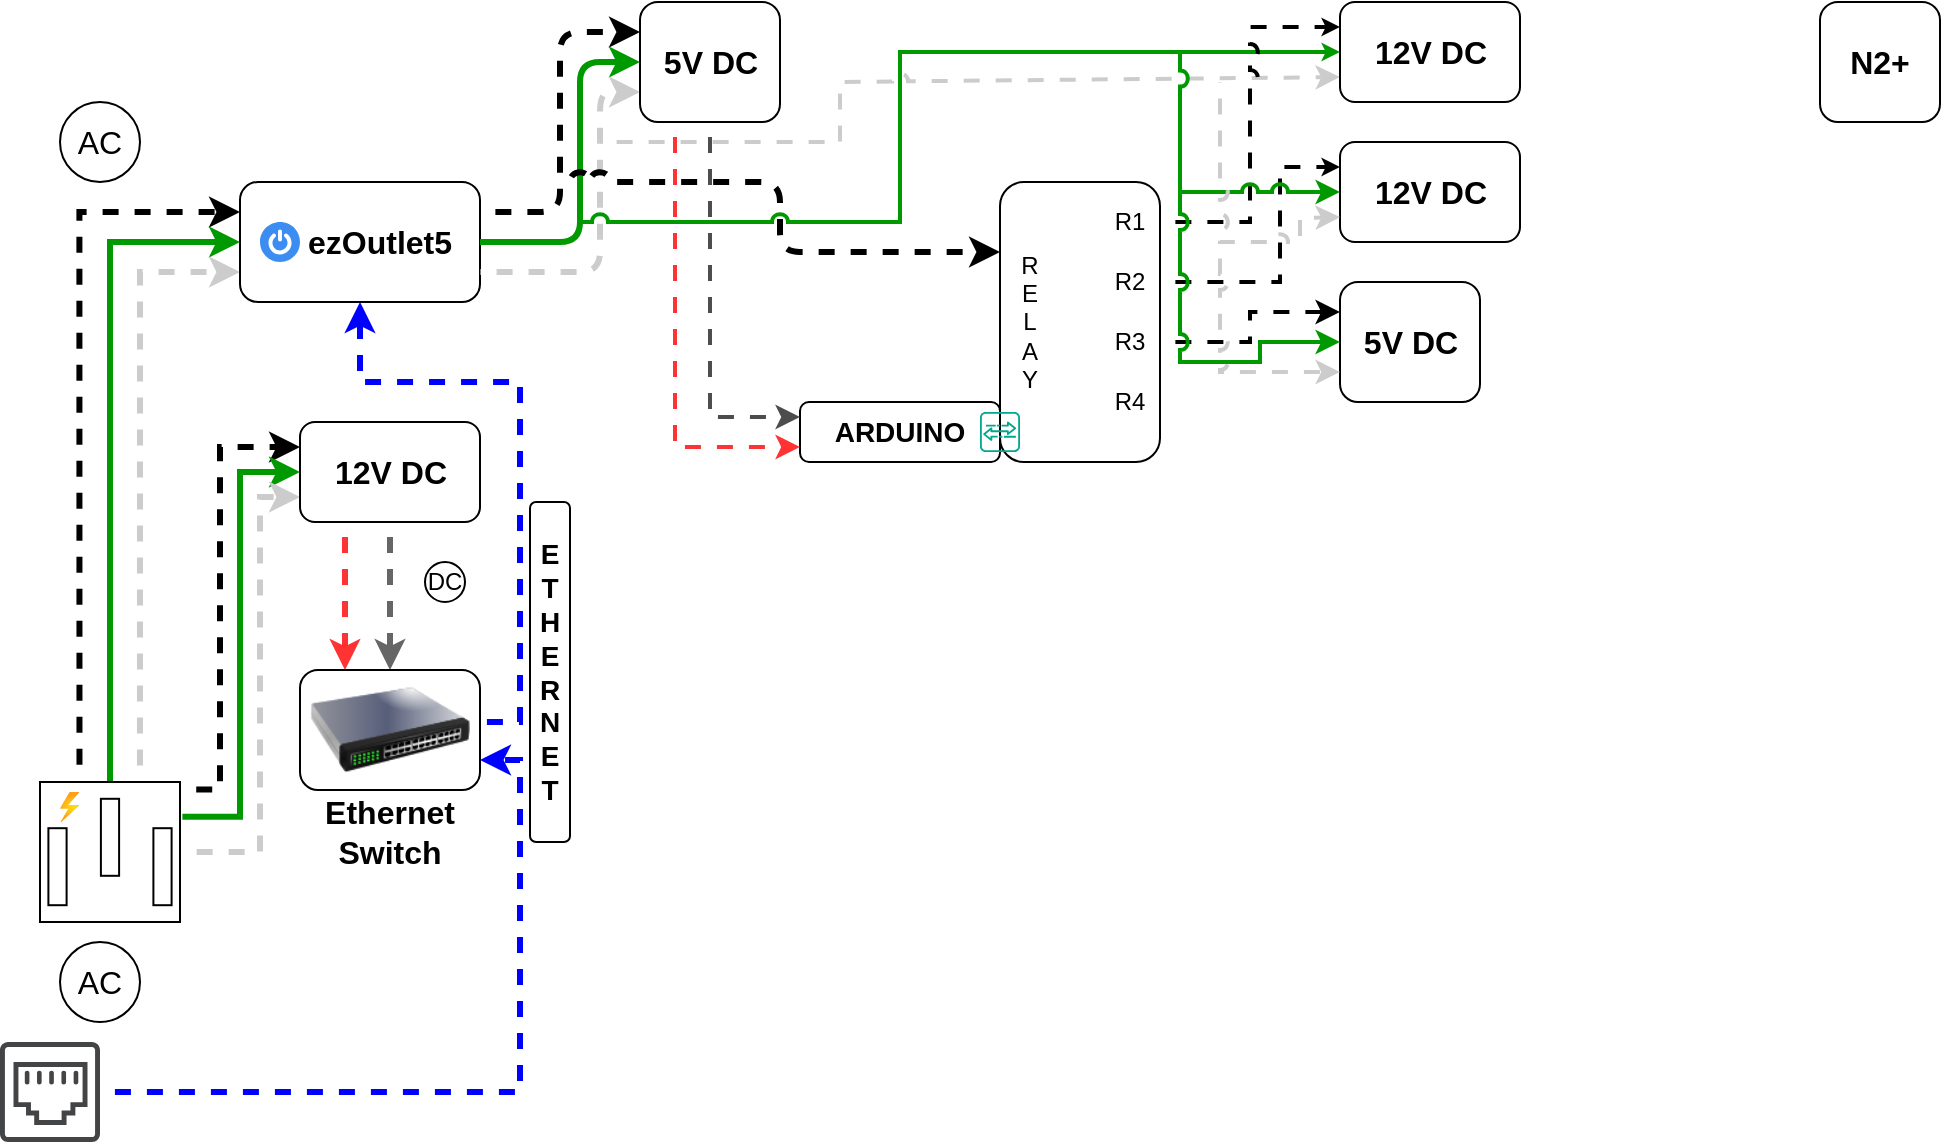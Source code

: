 <mxfile version="25.0.3">
  <diagram name="Page-1" id="VlRkN-xOVygPYa-iD9Ir">
    <mxGraphModel dx="500" dy="313" grid="1" gridSize="10" guides="1" tooltips="1" connect="1" arrows="1" fold="1" page="1" pageScale="1" pageWidth="1600" pageHeight="900" background="none" math="0" shadow="0">
      <root>
        <mxCell id="0" />
        <mxCell id="1" parent="0" />
        <mxCell id="JVLtuT8sySUBbFbLTn6r-3" style="edgeStyle=orthogonalEdgeStyle;rounded=0;orthogonalLoop=1;jettySize=auto;html=1;entryX=0;entryY=0.25;entryDx=0;entryDy=0;exitX=0.282;exitY=-0.013;exitDx=0;exitDy=0;exitPerimeter=0;strokeWidth=3;flowAnimation=1;flowAnimationDirection=alternate;flowAnimationTimingFunction=ease-in-out;flowAnimationDuration=1500;" parent="1" source="pD8juBFKP1GN8B8eYQTb-1" target="pD8juBFKP1GN8B8eYQTb-3" edge="1">
          <mxGeometry relative="1" as="geometry" />
        </mxCell>
        <mxCell id="JVLtuT8sySUBbFbLTn6r-4" style="edgeStyle=orthogonalEdgeStyle;rounded=0;orthogonalLoop=1;jettySize=auto;html=1;exitX=0.5;exitY=0;exitDx=0;exitDy=0;exitPerimeter=0;entryX=0;entryY=0.5;entryDx=0;entryDy=0;strokeColor=#009900;strokeWidth=3;" parent="1" source="pD8juBFKP1GN8B8eYQTb-1" target="pD8juBFKP1GN8B8eYQTb-3" edge="1">
          <mxGeometry relative="1" as="geometry" />
        </mxCell>
        <mxCell id="JVLtuT8sySUBbFbLTn6r-5" style="edgeStyle=orthogonalEdgeStyle;rounded=0;orthogonalLoop=1;jettySize=auto;html=1;entryX=0;entryY=0.75;entryDx=0;entryDy=0;exitX=0.714;exitY=0;exitDx=0;exitDy=0;exitPerimeter=0;strokeWidth=3;strokeColor=#CCCCCC;flowAnimation=1;flowAnimationDirection=alternate-reverse;flowAnimationTimingFunction=ease-in-out;flowAnimationDuration=1500;" parent="1" source="pD8juBFKP1GN8B8eYQTb-1" target="pD8juBFKP1GN8B8eYQTb-3" edge="1">
          <mxGeometry relative="1" as="geometry">
            <mxPoint x="120" y="320" as="targetPoint" />
          </mxGeometry>
        </mxCell>
        <mxCell id="JVLtuT8sySUBbFbLTn6r-6" style="edgeStyle=orthogonalEdgeStyle;rounded=0;orthogonalLoop=1;jettySize=auto;html=1;entryX=0;entryY=0.25;entryDx=0;entryDy=0;exitX=1.006;exitY=0.054;exitDx=0;exitDy=0;exitPerimeter=0;strokeWidth=3;flowAnimation=1;flowAnimationDirection=alternate;flowAnimationTimingFunction=ease-in-out;flowAnimationDuration=1500;" parent="1" source="pD8juBFKP1GN8B8eYQTb-1" target="pD8juBFKP1GN8B8eYQTb-24" edge="1">
          <mxGeometry relative="1" as="geometry">
            <Array as="points">
              <mxPoint x="120" y="404" />
              <mxPoint x="120" y="233" />
            </Array>
          </mxGeometry>
        </mxCell>
        <mxCell id="JVLtuT8sySUBbFbLTn6r-7" style="edgeStyle=orthogonalEdgeStyle;rounded=0;orthogonalLoop=1;jettySize=auto;html=1;entryX=0;entryY=0.5;entryDx=0;entryDy=0;exitX=1.017;exitY=0.249;exitDx=0;exitDy=0;exitPerimeter=0;strokeWidth=3;strokeColor=#009900;" parent="1" source="pD8juBFKP1GN8B8eYQTb-1" target="pD8juBFKP1GN8B8eYQTb-24" edge="1">
          <mxGeometry relative="1" as="geometry" />
        </mxCell>
        <mxCell id="JVLtuT8sySUBbFbLTn6r-8" style="edgeStyle=orthogonalEdgeStyle;rounded=0;orthogonalLoop=1;jettySize=auto;html=1;entryX=0;entryY=0.75;entryDx=0;entryDy=0;strokeColor=#CCCCCC;strokeWidth=3;flowAnimation=1;flowAnimationDirection=alternate-reverse;flowAnimationTimingFunction=ease-in-out;flowAnimationDuration=1500;" parent="1" source="pD8juBFKP1GN8B8eYQTb-1" target="pD8juBFKP1GN8B8eYQTb-24" edge="1">
          <mxGeometry relative="1" as="geometry">
            <Array as="points">
              <mxPoint x="140" y="435" />
              <mxPoint x="140" y="258" />
            </Array>
          </mxGeometry>
        </mxCell>
        <mxCell id="JVLtuT8sySUBbFbLTn6r-1" value="" style="group" parent="1" vertex="1" connectable="0">
          <mxGeometry x="30" y="480" width="60" height="40" as="geometry" />
        </mxCell>
        <mxCell id="pD8juBFKP1GN8B8eYQTb-22" value="AC" style="text;html=1;align=center;verticalAlign=middle;whiteSpace=wrap;rounded=0;fontSize=16;" parent="JVLtuT8sySUBbFbLTn6r-1" vertex="1">
          <mxGeometry y="5" width="60" height="30" as="geometry" />
        </mxCell>
        <mxCell id="pD8juBFKP1GN8B8eYQTb-23" value="" style="ellipse;whiteSpace=wrap;html=1;fillColor=none;" parent="JVLtuT8sySUBbFbLTn6r-1" vertex="1">
          <mxGeometry x="10" width="40" height="40" as="geometry" />
        </mxCell>
        <mxCell id="JVLtuT8sySUBbFbLTn6r-2" value="" style="group" parent="1" vertex="1" connectable="0">
          <mxGeometry x="30" y="60" width="60" height="40" as="geometry" />
        </mxCell>
        <mxCell id="pD8juBFKP1GN8B8eYQTb-9" value="" style="ellipse;whiteSpace=wrap;html=1;fillColor=none;" parent="JVLtuT8sySUBbFbLTn6r-2" vertex="1">
          <mxGeometry x="10" width="40" height="40" as="geometry" />
        </mxCell>
        <mxCell id="pD8juBFKP1GN8B8eYQTb-11" value="AC" style="text;html=1;align=center;verticalAlign=middle;whiteSpace=wrap;rounded=0;fontSize=16;" parent="JVLtuT8sySUBbFbLTn6r-2" vertex="1">
          <mxGeometry y="5" width="60" height="30" as="geometry" />
        </mxCell>
        <mxCell id="JVLtuT8sySUBbFbLTn6r-9" value="" style="group" parent="1" vertex="1" connectable="0">
          <mxGeometry x="130" y="100" width="120" height="60" as="geometry" />
        </mxCell>
        <mxCell id="JVLtuT8sySUBbFbLTn6r-16" value="" style="group" parent="JVLtuT8sySUBbFbLTn6r-9" vertex="1" connectable="0">
          <mxGeometry width="120" height="60" as="geometry" />
        </mxCell>
        <mxCell id="pD8juBFKP1GN8B8eYQTb-3" value="" style="rounded=1;whiteSpace=wrap;html=1;" parent="JVLtuT8sySUBbFbLTn6r-16" vertex="1">
          <mxGeometry width="120" height="60" as="geometry" />
        </mxCell>
        <mxCell id="JVLtuT8sySUBbFbLTn6r-13" value="" style="sketch=0;html=1;aspect=fixed;strokeColor=none;shadow=0;fillColor=#3B8DF1;verticalAlign=top;labelPosition=center;verticalLabelPosition=bottom;shape=mxgraph.gcp2.a7_power" parent="JVLtuT8sySUBbFbLTn6r-16" vertex="1">
          <mxGeometry x="10" y="20" width="20" height="20" as="geometry" />
        </mxCell>
        <mxCell id="pD8juBFKP1GN8B8eYQTb-15" value="&lt;b&gt;ezOutlet5&lt;/b&gt;" style="text;html=1;align=center;verticalAlign=middle;whiteSpace=wrap;rounded=0;fontSize=16;" parent="JVLtuT8sySUBbFbLTn6r-16" vertex="1">
          <mxGeometry x="40" y="10" width="60" height="40" as="geometry" />
        </mxCell>
        <mxCell id="JVLtuT8sySUBbFbLTn6r-11" value="" style="group" parent="1" vertex="1" connectable="0">
          <mxGeometry x="160" y="220" width="90" height="50" as="geometry" />
        </mxCell>
        <mxCell id="JVLtuT8sySUBbFbLTn6r-72" value="" style="group" parent="JVLtuT8sySUBbFbLTn6r-11" vertex="1" connectable="0">
          <mxGeometry width="90" height="50" as="geometry" />
        </mxCell>
        <mxCell id="pD8juBFKP1GN8B8eYQTb-24" value="" style="rounded=1;whiteSpace=wrap;html=1;" parent="JVLtuT8sySUBbFbLTn6r-72" vertex="1">
          <mxGeometry width="90" height="50" as="geometry" />
        </mxCell>
        <mxCell id="JVLtuT8sySUBbFbLTn6r-10" value="&lt;font style=&quot;font-size: 16px;&quot;&gt;&lt;b&gt;12V DC&lt;/b&gt;&lt;/font&gt;" style="text;html=1;align=center;verticalAlign=middle;whiteSpace=wrap;rounded=0;" parent="JVLtuT8sySUBbFbLTn6r-72" vertex="1">
          <mxGeometry x="15.75" y="10" width="58.5" height="30" as="geometry" />
        </mxCell>
        <mxCell id="JVLtuT8sySUBbFbLTn6r-18" value="" style="group" parent="1" vertex="1" connectable="0">
          <mxGeometry x="30" y="400" width="70" height="70" as="geometry" />
        </mxCell>
        <mxCell id="pD8juBFKP1GN8B8eYQTb-1" value="" style="pointerEvents=1;verticalLabelPosition=bottom;shadow=0;dashed=0;align=center;html=1;verticalAlign=top;shape=mxgraph.electrical.miscellaneous.ac_out" parent="JVLtuT8sySUBbFbLTn6r-18" vertex="1">
          <mxGeometry width="70" height="70" as="geometry" />
        </mxCell>
        <mxCell id="JVLtuT8sySUBbFbLTn6r-12" value="" style="image;aspect=fixed;html=1;points=[];align=center;fontSize=12;image=img/lib/azure2/general/Power.svg;" parent="JVLtuT8sySUBbFbLTn6r-18" vertex="1">
          <mxGeometry x="10" y="5" width="9.72" height="15" as="geometry" />
        </mxCell>
        <mxCell id="JVLtuT8sySUBbFbLTn6r-23" style="edgeStyle=orthogonalEdgeStyle;rounded=0;orthogonalLoop=1;jettySize=auto;html=1;entryX=0.25;entryY=0;entryDx=0;entryDy=0;exitX=0.25;exitY=1;exitDx=0;exitDy=0;strokeColor=#FF3333;strokeWidth=3;flowAnimation=1;" parent="1" source="pD8juBFKP1GN8B8eYQTb-24" target="JVLtuT8sySUBbFbLTn6r-19" edge="1">
          <mxGeometry relative="1" as="geometry" />
        </mxCell>
        <mxCell id="JVLtuT8sySUBbFbLTn6r-28" value="" style="group" parent="1" vertex="1" connectable="0">
          <mxGeometry x="220" y="290" width="25" height="20" as="geometry" />
        </mxCell>
        <mxCell id="JVLtuT8sySUBbFbLTn6r-26" value="" style="ellipse;whiteSpace=wrap;html=1;aspect=fixed;" parent="JVLtuT8sySUBbFbLTn6r-28" vertex="1">
          <mxGeometry x="2.5" width="20" height="20" as="geometry" />
        </mxCell>
        <mxCell id="JVLtuT8sySUBbFbLTn6r-27" value="&lt;font&gt;DC&lt;/font&gt;" style="text;html=1;align=center;verticalAlign=middle;whiteSpace=wrap;rounded=0;" parent="JVLtuT8sySUBbFbLTn6r-28" vertex="1">
          <mxGeometry y="2.5" width="25" height="15" as="geometry" />
        </mxCell>
        <mxCell id="JVLtuT8sySUBbFbLTn6r-29" style="edgeStyle=orthogonalEdgeStyle;rounded=0;orthogonalLoop=1;jettySize=auto;html=1;exitX=0.5;exitY=1;exitDx=0;exitDy=0;entryX=0.5;entryY=0;entryDx=0;entryDy=0;strokeWidth=3;flowAnimation=1;strokeColor=#666666;" parent="1" source="pD8juBFKP1GN8B8eYQTb-24" target="JVLtuT8sySUBbFbLTn6r-19" edge="1">
          <mxGeometry relative="1" as="geometry" />
        </mxCell>
        <mxCell id="JVLtuT8sySUBbFbLTn6r-30" style="edgeStyle=orthogonalEdgeStyle;rounded=0;orthogonalLoop=1;jettySize=auto;html=1;exitX=1;exitY=0.5;exitDx=0;exitDy=0;entryX=0.5;entryY=1;entryDx=0;entryDy=0;strokeColor=#0000FF;strokeWidth=3;flowAnimation=1;" parent="1" source="JVLtuT8sySUBbFbLTn6r-19" target="pD8juBFKP1GN8B8eYQTb-3" edge="1">
          <mxGeometry relative="1" as="geometry">
            <Array as="points">
              <mxPoint x="270" y="370" />
              <mxPoint x="270" y="200" />
              <mxPoint x="190" y="200" />
            </Array>
          </mxGeometry>
        </mxCell>
        <mxCell id="JVLtuT8sySUBbFbLTn6r-33" value="" style="rounded=1;whiteSpace=wrap;html=1;" parent="1" vertex="1">
          <mxGeometry x="510" y="100" width="80" height="140" as="geometry" />
        </mxCell>
        <mxCell id="JVLtuT8sySUBbFbLTn6r-35" style="edgeStyle=orthogonalEdgeStyle;rounded=1;orthogonalLoop=1;jettySize=auto;html=1;exitX=1;exitY=0.25;exitDx=0;exitDy=0;entryX=0;entryY=0.25;entryDx=0;entryDy=0;curved=0;strokeWidth=3;flowAnimation=1;flowAnimationDirection=alternate;flowAnimationTimingFunction=ease-in-out;flowAnimationDuration=1500;" parent="1" source="pD8juBFKP1GN8B8eYQTb-3" target="JVLtuT8sySUBbFbLTn6r-34" edge="1">
          <mxGeometry relative="1" as="geometry" />
        </mxCell>
        <mxCell id="JVLtuT8sySUBbFbLTn6r-36" style="edgeStyle=orthogonalEdgeStyle;rounded=1;orthogonalLoop=1;jettySize=auto;html=1;exitX=1;exitY=0.5;exitDx=0;exitDy=0;entryX=0;entryY=0.5;entryDx=0;entryDy=0;curved=0;strokeWidth=3;strokeColor=#009900;" parent="1" source="pD8juBFKP1GN8B8eYQTb-3" target="JVLtuT8sySUBbFbLTn6r-34" edge="1">
          <mxGeometry relative="1" as="geometry">
            <Array as="points">
              <mxPoint x="300" y="130" />
              <mxPoint x="300" y="40" />
            </Array>
          </mxGeometry>
        </mxCell>
        <mxCell id="JVLtuT8sySUBbFbLTn6r-37" style="edgeStyle=orthogonalEdgeStyle;rounded=1;orthogonalLoop=1;jettySize=auto;html=1;exitX=1;exitY=0.75;exitDx=0;exitDy=0;entryX=0;entryY=0.75;entryDx=0;entryDy=0;curved=0;strokeColor=#CCCCCC;strokeWidth=3;flowAnimation=1;flowAnimationDirection=alternate-reverse;flowAnimationTimingFunction=ease-in-out;flowAnimationDuration=1500;" parent="1" source="pD8juBFKP1GN8B8eYQTb-3" target="JVLtuT8sySUBbFbLTn6r-34" edge="1">
          <mxGeometry relative="1" as="geometry">
            <Array as="points">
              <mxPoint x="310" y="145" />
              <mxPoint x="310" y="55" />
            </Array>
          </mxGeometry>
        </mxCell>
        <mxCell id="JVLtuT8sySUBbFbLTn6r-40" value="" style="endArrow=classic;html=1;rounded=1;curved=0;entryX=0;entryY=0.25;entryDx=0;entryDy=0;jumpStyle=arc;strokeWidth=3;flowAnimation=1;flowAnimationDirection=alternate;flowAnimationTimingFunction=ease-in-out;flowAnimationDuration=1500;" parent="1" target="JVLtuT8sySUBbFbLTn6r-33" edge="1">
          <mxGeometry width="50" height="50" relative="1" as="geometry">
            <mxPoint x="290" y="100" as="sourcePoint" />
            <mxPoint x="410" y="170" as="targetPoint" />
            <Array as="points">
              <mxPoint x="400" y="100" />
              <mxPoint x="400" y="135" />
            </Array>
          </mxGeometry>
        </mxCell>
        <mxCell id="JVLtuT8sySUBbFbLTn6r-51" value="" style="group" parent="1" vertex="1" connectable="0">
          <mxGeometry x="160" y="344" width="90" height="96" as="geometry" />
        </mxCell>
        <mxCell id="JVLtuT8sySUBbFbLTn6r-21" value="" style="group" parent="JVLtuT8sySUBbFbLTn6r-51" vertex="1" connectable="0">
          <mxGeometry width="90" height="70" as="geometry" />
        </mxCell>
        <mxCell id="JVLtuT8sySUBbFbLTn6r-50" value="" style="group" parent="JVLtuT8sySUBbFbLTn6r-21" vertex="1" connectable="0">
          <mxGeometry width="90" height="70" as="geometry" />
        </mxCell>
        <mxCell id="JVLtuT8sySUBbFbLTn6r-19" value="" style="rounded=1;whiteSpace=wrap;html=1;" parent="JVLtuT8sySUBbFbLTn6r-50" vertex="1">
          <mxGeometry width="90" height="60" as="geometry" />
        </mxCell>
        <mxCell id="JVLtuT8sySUBbFbLTn6r-49" value="" style="image;html=1;image=img/lib/clip_art/networking/Switch_128x128.png" parent="JVLtuT8sySUBbFbLTn6r-50" vertex="1">
          <mxGeometry x="5" y="-10" width="80" height="80" as="geometry" />
        </mxCell>
        <mxCell id="JVLtuT8sySUBbFbLTn6r-20" value="&lt;b&gt;&lt;font style=&quot;font-size: 16px;&quot;&gt;Ethernet&lt;/font&gt;&lt;/b&gt;&lt;div&gt;&lt;b&gt;&lt;font style=&quot;font-size: 16px;&quot;&gt;Switch&lt;/font&gt;&lt;/b&gt;&lt;/div&gt;" style="text;html=1;align=center;verticalAlign=middle;whiteSpace=wrap;rounded=0;" parent="JVLtuT8sySUBbFbLTn6r-51" vertex="1">
          <mxGeometry x="15" y="66" width="60" height="30" as="geometry" />
        </mxCell>
        <mxCell id="JVLtuT8sySUBbFbLTn6r-53" value="" style="group" parent="1" vertex="1" connectable="0">
          <mxGeometry x="330" y="10" width="70" height="60" as="geometry" />
        </mxCell>
        <mxCell id="JVLtuT8sySUBbFbLTn6r-71" value="" style="group" parent="JVLtuT8sySUBbFbLTn6r-53" vertex="1" connectable="0">
          <mxGeometry width="70" height="60" as="geometry" />
        </mxCell>
        <mxCell id="JVLtuT8sySUBbFbLTn6r-34" value="" style="rounded=1;whiteSpace=wrap;html=1;" parent="JVLtuT8sySUBbFbLTn6r-71" vertex="1">
          <mxGeometry width="70" height="60" as="geometry" />
        </mxCell>
        <mxCell id="JVLtuT8sySUBbFbLTn6r-52" value="&lt;font style=&quot;font-size: 16px;&quot;&gt;&lt;b&gt;5&lt;/b&gt;&lt;/font&gt;&lt;b style=&quot;font-size: 16px; background-color: initial;&quot;&gt;V DC&lt;/b&gt;" style="text;html=1;align=center;verticalAlign=middle;whiteSpace=wrap;rounded=0;" parent="JVLtuT8sySUBbFbLTn6r-71" vertex="1">
          <mxGeometry x="5.75" y="15" width="58.5" height="30" as="geometry" />
        </mxCell>
        <mxCell id="JVLtuT8sySUBbFbLTn6r-54" value="" style="endArrow=classic;html=1;rounded=0;entryX=0;entryY=0.5;entryDx=0;entryDy=0;jumpStyle=arc;strokeColor=#009900;strokeWidth=2;endSize=3;" parent="1" target="JVLtuT8sySUBbFbLTn6r-74" edge="1">
          <mxGeometry width="50" height="50" relative="1" as="geometry">
            <mxPoint x="300" y="120" as="sourcePoint" />
            <mxPoint x="350" y="80" as="targetPoint" />
            <Array as="points">
              <mxPoint x="460" y="120" />
              <mxPoint x="460" y="35" />
            </Array>
          </mxGeometry>
        </mxCell>
        <mxCell id="JVLtuT8sySUBbFbLTn6r-55" value="" style="endArrow=classic;html=1;rounded=0;entryX=0;entryY=0.75;entryDx=0;entryDy=0;strokeColor=#CCCCCC;strokeWidth=2;jumpStyle=arc;flowAnimation=1;flowAnimationDirection=alternate-reverse;flowAnimationTimingFunction=ease-in-out;flowAnimationDuration=1500;" parent="1" target="JVLtuT8sySUBbFbLTn6r-74" edge="1">
          <mxGeometry width="50" height="50" relative="1" as="geometry">
            <mxPoint x="310" y="80" as="sourcePoint" />
            <mxPoint x="350" y="140" as="targetPoint" />
            <Array as="points">
              <mxPoint x="430" y="80" />
              <mxPoint x="430" y="50" />
              <mxPoint x="520" y="50" />
            </Array>
          </mxGeometry>
        </mxCell>
        <mxCell id="JVLtuT8sySUBbFbLTn6r-56" value="R&lt;div&gt;E&lt;/div&gt;&lt;div&gt;L&lt;/div&gt;&lt;div&gt;A&lt;/div&gt;&lt;div&gt;Y&lt;/div&gt;" style="text;html=1;align=center;verticalAlign=middle;whiteSpace=wrap;rounded=0;" parent="1" vertex="1">
          <mxGeometry x="510" y="135" width="30" height="70" as="geometry" />
        </mxCell>
        <mxCell id="JVLtuT8sySUBbFbLTn6r-79" style="edgeStyle=orthogonalEdgeStyle;rounded=0;orthogonalLoop=1;jettySize=auto;html=1;exitX=1;exitY=0.5;exitDx=0;exitDy=0;entryX=0;entryY=0.25;entryDx=0;entryDy=0;strokeWidth=2;flowAnimation=1;flowAnimationDirection=alternate;flowAnimationTimingFunction=ease-in-out;flowAnimationDuration=1500;jumpStyle=arc;endSize=3;" parent="1" source="JVLtuT8sySUBbFbLTn6r-57" target="JVLtuT8sySUBbFbLTn6r-74" edge="1">
          <mxGeometry relative="1" as="geometry" />
        </mxCell>
        <mxCell id="JVLtuT8sySUBbFbLTn6r-57" value="R1" style="text;html=1;align=center;verticalAlign=middle;whiteSpace=wrap;rounded=0;" parent="1" vertex="1">
          <mxGeometry x="560" y="105" width="30" height="30" as="geometry" />
        </mxCell>
        <mxCell id="JVLtuT8sySUBbFbLTn6r-80" style="edgeStyle=orthogonalEdgeStyle;rounded=0;orthogonalLoop=1;jettySize=auto;html=1;exitX=1;exitY=0.5;exitDx=0;exitDy=0;entryX=0;entryY=0.25;entryDx=0;entryDy=0;strokeWidth=2;flowAnimation=1;flowAnimationDirection=alternate;flowAnimationTimingFunction=ease-in-out;flowAnimationDuration=1500;endSize=3;jumpStyle=arc;" parent="1" source="JVLtuT8sySUBbFbLTn6r-58" target="JVLtuT8sySUBbFbLTn6r-77" edge="1">
          <mxGeometry relative="1" as="geometry">
            <Array as="points">
              <mxPoint x="650" y="150" />
              <mxPoint x="650" y="93" />
            </Array>
          </mxGeometry>
        </mxCell>
        <mxCell id="JVLtuT8sySUBbFbLTn6r-58" value="R2" style="text;html=1;align=center;verticalAlign=middle;whiteSpace=wrap;rounded=0;" parent="1" vertex="1">
          <mxGeometry x="560" y="135" width="30" height="30" as="geometry" />
        </mxCell>
        <mxCell id="JVLtuT8sySUBbFbLTn6r-81" style="edgeStyle=orthogonalEdgeStyle;rounded=0;orthogonalLoop=1;jettySize=auto;html=1;exitX=1;exitY=0.5;exitDx=0;exitDy=0;entryX=0;entryY=0.25;entryDx=0;entryDy=0;strokeWidth=2;flowAnimation=1;flowAnimationDirection=alternate;flowAnimationTimingFunction=ease-in-out;flowAnimationDuration=1500;jumpStyle=arc;" parent="1" source="JVLtuT8sySUBbFbLTn6r-59" target="JVLtuT8sySUBbFbLTn6r-63" edge="1">
          <mxGeometry relative="1" as="geometry" />
        </mxCell>
        <mxCell id="JVLtuT8sySUBbFbLTn6r-59" value="R3" style="text;html=1;align=center;verticalAlign=middle;whiteSpace=wrap;rounded=0;" parent="1" vertex="1">
          <mxGeometry x="560" y="165" width="30" height="30" as="geometry" />
        </mxCell>
        <mxCell id="JVLtuT8sySUBbFbLTn6r-60" value="R4" style="text;html=1;align=center;verticalAlign=middle;whiteSpace=wrap;rounded=0;" parent="1" vertex="1">
          <mxGeometry x="560" y="195" width="30" height="30" as="geometry" />
        </mxCell>
        <mxCell id="JVLtuT8sySUBbFbLTn6r-67" value="" style="group" parent="1" vertex="1" connectable="0">
          <mxGeometry x="680" y="150" width="70" height="60" as="geometry" />
        </mxCell>
        <mxCell id="JVLtuT8sySUBbFbLTn6r-63" value="" style="rounded=1;whiteSpace=wrap;html=1;" parent="JVLtuT8sySUBbFbLTn6r-67" vertex="1">
          <mxGeometry width="70" height="60" as="geometry" />
        </mxCell>
        <mxCell id="JVLtuT8sySUBbFbLTn6r-62" value="" style="group" parent="JVLtuT8sySUBbFbLTn6r-67" vertex="1" connectable="0">
          <mxGeometry width="70" height="60" as="geometry" />
        </mxCell>
        <mxCell id="JVLtuT8sySUBbFbLTn6r-64" value="&lt;font style=&quot;font-size: 16px;&quot;&gt;&lt;b&gt;5&lt;/b&gt;&lt;/font&gt;&lt;b style=&quot;font-size: 16px; background-color: initial;&quot;&gt;V DC&lt;/b&gt;" style="text;html=1;align=center;verticalAlign=middle;whiteSpace=wrap;rounded=0;" parent="JVLtuT8sySUBbFbLTn6r-62" vertex="1">
          <mxGeometry x="5.75" y="15" width="58.5" height="30" as="geometry" />
        </mxCell>
        <mxCell id="JVLtuT8sySUBbFbLTn6r-73" value="" style="group" parent="1" vertex="1" connectable="0">
          <mxGeometry x="680" y="10" width="90" height="50" as="geometry" />
        </mxCell>
        <mxCell id="JVLtuT8sySUBbFbLTn6r-74" value="" style="rounded=1;whiteSpace=wrap;html=1;" parent="JVLtuT8sySUBbFbLTn6r-73" vertex="1">
          <mxGeometry width="90" height="50" as="geometry" />
        </mxCell>
        <mxCell id="JVLtuT8sySUBbFbLTn6r-75" value="&lt;font style=&quot;font-size: 16px;&quot;&gt;&lt;b&gt;12V DC&lt;/b&gt;&lt;/font&gt;" style="text;html=1;align=center;verticalAlign=middle;whiteSpace=wrap;rounded=0;" parent="JVLtuT8sySUBbFbLTn6r-73" vertex="1">
          <mxGeometry x="15.75" y="10" width="58.5" height="30" as="geometry" />
        </mxCell>
        <mxCell id="JVLtuT8sySUBbFbLTn6r-76" value="" style="group" parent="1" vertex="1" connectable="0">
          <mxGeometry x="680" y="80" width="90" height="50" as="geometry" />
        </mxCell>
        <mxCell id="JVLtuT8sySUBbFbLTn6r-77" value="" style="rounded=1;whiteSpace=wrap;html=1;" parent="JVLtuT8sySUBbFbLTn6r-76" vertex="1">
          <mxGeometry width="90" height="50" as="geometry" />
        </mxCell>
        <mxCell id="JVLtuT8sySUBbFbLTn6r-78" value="&lt;font style=&quot;font-size: 16px;&quot;&gt;&lt;b&gt;12V DC&lt;/b&gt;&lt;/font&gt;" style="text;html=1;align=center;verticalAlign=middle;whiteSpace=wrap;rounded=0;" parent="JVLtuT8sySUBbFbLTn6r-76" vertex="1">
          <mxGeometry x="15.75" y="10" width="58.5" height="30" as="geometry" />
        </mxCell>
        <mxCell id="JVLtuT8sySUBbFbLTn6r-82" value="" style="endArrow=classic;html=1;rounded=0;entryX=0;entryY=0.5;entryDx=0;entryDy=0;jumpStyle=arc;strokeColor=#009900;strokeWidth=2;" parent="1" target="JVLtuT8sySUBbFbLTn6r-77" edge="1">
          <mxGeometry width="50" height="50" relative="1" as="geometry">
            <mxPoint x="600" y="35" as="sourcePoint" />
            <mxPoint x="660" y="105" as="targetPoint" />
            <Array as="points">
              <mxPoint x="600" y="105" />
            </Array>
          </mxGeometry>
        </mxCell>
        <mxCell id="JVLtuT8sySUBbFbLTn6r-83" value="" style="endArrow=classic;html=1;rounded=0;entryX=0;entryY=0.75;entryDx=0;entryDy=0;strokeWidth=2;strokeColor=#CCCCCC;flowAnimation=1;flowAnimationTimingFunction=ease-in-out;flowAnimationDirection=alternate-reverse;jumpStyle=arc;flowAnimationDuration=1500;" parent="1" target="JVLtuT8sySUBbFbLTn6r-77" edge="1">
          <mxGeometry width="50" height="50" relative="1" as="geometry">
            <mxPoint x="620" y="50" as="sourcePoint" />
            <mxPoint x="480" y="40" as="targetPoint" />
            <Array as="points">
              <mxPoint x="620" y="130" />
              <mxPoint x="660" y="130" />
              <mxPoint x="660" y="118" />
            </Array>
          </mxGeometry>
        </mxCell>
        <mxCell id="JVLtuT8sySUBbFbLTn6r-88" value="" style="endArrow=classic;html=1;rounded=0;entryX=0;entryY=0.5;entryDx=0;entryDy=0;strokeColor=#009900;strokeWidth=2;jumpStyle=arc;" parent="1" target="JVLtuT8sySUBbFbLTn6r-63" edge="1">
          <mxGeometry width="50" height="50" relative="1" as="geometry">
            <mxPoint x="600" y="100" as="sourcePoint" />
            <mxPoint x="600" y="140" as="targetPoint" />
            <Array as="points">
              <mxPoint x="600" y="190" />
              <mxPoint x="640" y="190" />
              <mxPoint x="640" y="180" />
            </Array>
          </mxGeometry>
        </mxCell>
        <mxCell id="JVLtuT8sySUBbFbLTn6r-89" value="" style="endArrow=classic;html=1;rounded=0;entryX=0;entryY=0.75;entryDx=0;entryDy=0;strokeWidth=2;strokeColor=#CCCCCC;flowAnimation=1;jumpStyle=arc;flowAnimationTimingFunction=ease-in-out;flowAnimationDirection=alternate-reverse;flowAnimationDuration=1500;" parent="1" target="JVLtuT8sySUBbFbLTn6r-63" edge="1">
          <mxGeometry width="50" height="50" relative="1" as="geometry">
            <mxPoint x="620" y="130" as="sourcePoint" />
            <mxPoint x="600" y="100" as="targetPoint" />
            <Array as="points">
              <mxPoint x="620" y="195" />
            </Array>
          </mxGeometry>
        </mxCell>
        <mxCell id="JVLtuT8sySUBbFbLTn6r-90" value="&lt;b&gt;&lt;font style=&quot;font-size: 14px;&quot;&gt;ARDUINO&lt;/font&gt;&lt;/b&gt;" style="rounded=1;whiteSpace=wrap;html=1;" parent="1" vertex="1">
          <mxGeometry x="410" y="210" width="100" height="30" as="geometry" />
        </mxCell>
        <mxCell id="JVLtuT8sySUBbFbLTn6r-91" style="edgeStyle=orthogonalEdgeStyle;rounded=0;orthogonalLoop=1;jettySize=auto;html=1;exitX=0.25;exitY=1;exitDx=0;exitDy=0;entryX=0;entryY=0.75;entryDx=0;entryDy=0;strokeWidth=2;flowAnimation=1;strokeColor=#FF3333;" parent="1" source="JVLtuT8sySUBbFbLTn6r-34" target="JVLtuT8sySUBbFbLTn6r-90" edge="1">
          <mxGeometry relative="1" as="geometry" />
        </mxCell>
        <mxCell id="JVLtuT8sySUBbFbLTn6r-92" style="edgeStyle=orthogonalEdgeStyle;rounded=0;orthogonalLoop=1;jettySize=auto;html=1;exitX=0.5;exitY=1;exitDx=0;exitDy=0;entryX=0;entryY=0.25;entryDx=0;entryDy=0;strokeWidth=2;flowAnimation=1;strokeColor=#4D4D4D;" parent="1" source="JVLtuT8sySUBbFbLTn6r-34" target="JVLtuT8sySUBbFbLTn6r-90" edge="1">
          <mxGeometry relative="1" as="geometry" />
        </mxCell>
        <mxCell id="JVLtuT8sySUBbFbLTn6r-93" value="" style="sketch=0;outlineConnect=0;fontColor=#232F3E;gradientColor=none;fillColor=#01A88D;strokeColor=none;dashed=0;verticalLabelPosition=bottom;verticalAlign=top;align=center;html=1;fontSize=12;fontStyle=0;aspect=fixed;shape=mxgraph.aws4.agent2;" parent="1" vertex="1">
          <mxGeometry x="500" y="215" width="20" height="20" as="geometry" />
        </mxCell>
        <mxCell id="0aRQkGjj-KWWZOeJOGup-1" value="" style="endArrow=classic;html=1;rounded=0;entryX=1;entryY=0.75;entryDx=0;entryDy=0;strokeWidth=3;strokeColor=#0000FF;flowAnimation=1;" edge="1" parent="1" source="0aRQkGjj-KWWZOeJOGup-3" target="JVLtuT8sySUBbFbLTn6r-19">
          <mxGeometry width="50" height="50" relative="1" as="geometry">
            <mxPoint x="40" y="560" as="sourcePoint" />
            <mxPoint x="560" y="420" as="targetPoint" />
            <Array as="points">
              <mxPoint x="270" y="555" />
              <mxPoint x="270" y="389" />
            </Array>
          </mxGeometry>
        </mxCell>
        <mxCell id="0aRQkGjj-KWWZOeJOGup-2" value="" style="group" vertex="1" connectable="0" parent="1">
          <mxGeometry x="270" y="260" width="30" height="170" as="geometry" />
        </mxCell>
        <mxCell id="JVLtuT8sySUBbFbLTn6r-31" value="" style="rounded=1;whiteSpace=wrap;html=1;" parent="0aRQkGjj-KWWZOeJOGup-2" vertex="1">
          <mxGeometry x="5" width="20" height="170" as="geometry" />
        </mxCell>
        <mxCell id="JVLtuT8sySUBbFbLTn6r-32" value="&lt;b&gt;&lt;font style=&quot;font-size: 14px;&quot;&gt;E&lt;/font&gt;&lt;/b&gt;&lt;div&gt;&lt;b&gt;&lt;font style=&quot;font-size: 14px;&quot;&gt;T&lt;/font&gt;&lt;/b&gt;&lt;/div&gt;&lt;div&gt;&lt;b&gt;&lt;font style=&quot;font-size: 14px;&quot;&gt;H&lt;/font&gt;&lt;/b&gt;&lt;/div&gt;&lt;div&gt;&lt;b&gt;&lt;font style=&quot;font-size: 14px;&quot;&gt;E&lt;/font&gt;&lt;/b&gt;&lt;/div&gt;&lt;div&gt;&lt;b&gt;&lt;font style=&quot;font-size: 14px;&quot;&gt;R&lt;/font&gt;&lt;/b&gt;&lt;/div&gt;&lt;div&gt;&lt;b&gt;&lt;font style=&quot;font-size: 14px;&quot;&gt;N&lt;/font&gt;&lt;/b&gt;&lt;/div&gt;&lt;div&gt;&lt;b&gt;&lt;font style=&quot;font-size: 14px;&quot;&gt;E&lt;/font&gt;&lt;/b&gt;&lt;/div&gt;&lt;div&gt;&lt;b&gt;&lt;font style=&quot;font-size: 14px;&quot;&gt;T&lt;/font&gt;&lt;/b&gt;&lt;/div&gt;" style="text;html=1;align=center;verticalAlign=middle;whiteSpace=wrap;rounded=0;" parent="0aRQkGjj-KWWZOeJOGup-2" vertex="1">
          <mxGeometry y="10" width="30" height="150" as="geometry" />
        </mxCell>
        <mxCell id="0aRQkGjj-KWWZOeJOGup-3" value="" style="sketch=0;pointerEvents=1;shadow=0;dashed=0;html=1;strokeColor=none;fillColor=#434445;aspect=fixed;labelPosition=center;verticalLabelPosition=bottom;verticalAlign=top;align=center;outlineConnect=0;shape=mxgraph.vvd.ethernet_port;" vertex="1" parent="1">
          <mxGeometry x="10" y="530" width="50" height="50" as="geometry" />
        </mxCell>
        <mxCell id="0aRQkGjj-KWWZOeJOGup-6" value="" style="group" vertex="1" connectable="0" parent="1">
          <mxGeometry x="920" y="10" width="60" height="60" as="geometry" />
        </mxCell>
        <mxCell id="0aRQkGjj-KWWZOeJOGup-4" value="" style="rounded=1;whiteSpace=wrap;html=1;" vertex="1" parent="0aRQkGjj-KWWZOeJOGup-6">
          <mxGeometry width="60" height="60" as="geometry" />
        </mxCell>
        <mxCell id="0aRQkGjj-KWWZOeJOGup-5" value="&lt;b&gt;&lt;font style=&quot;font-size: 16px;&quot;&gt;N2+&lt;/font&gt;&lt;/b&gt;" style="text;html=1;align=center;verticalAlign=middle;whiteSpace=wrap;rounded=0;" vertex="1" parent="0aRQkGjj-KWWZOeJOGup-6">
          <mxGeometry x="10" y="10" width="40" height="40" as="geometry" />
        </mxCell>
      </root>
    </mxGraphModel>
  </diagram>
</mxfile>
